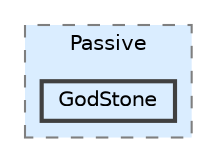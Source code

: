 digraph "Q:/IdleWave/Projet/Assets/Scripts/RogueGenesia/TalentSystem/Talents/Passive/GodStone"
{
 // LATEX_PDF_SIZE
  bgcolor="transparent";
  edge [fontname=Helvetica,fontsize=10,labelfontname=Helvetica,labelfontsize=10];
  node [fontname=Helvetica,fontsize=10,shape=box,height=0.2,width=0.4];
  compound=true
  subgraph clusterdir_c9a7f2eecfbbd6b6f4a57cc710561f25 {
    graph [ bgcolor="#daedff", pencolor="grey50", label="Passive", fontname=Helvetica,fontsize=10 style="filled,dashed", URL="dir_c9a7f2eecfbbd6b6f4a57cc710561f25.html",tooltip=""]
  dir_be5fe6b617a4deefff5be785c056d6fe [label="GodStone", fillcolor="#daedff", color="grey25", style="filled,bold", URL="dir_be5fe6b617a4deefff5be785c056d6fe.html",tooltip=""];
  }
}
